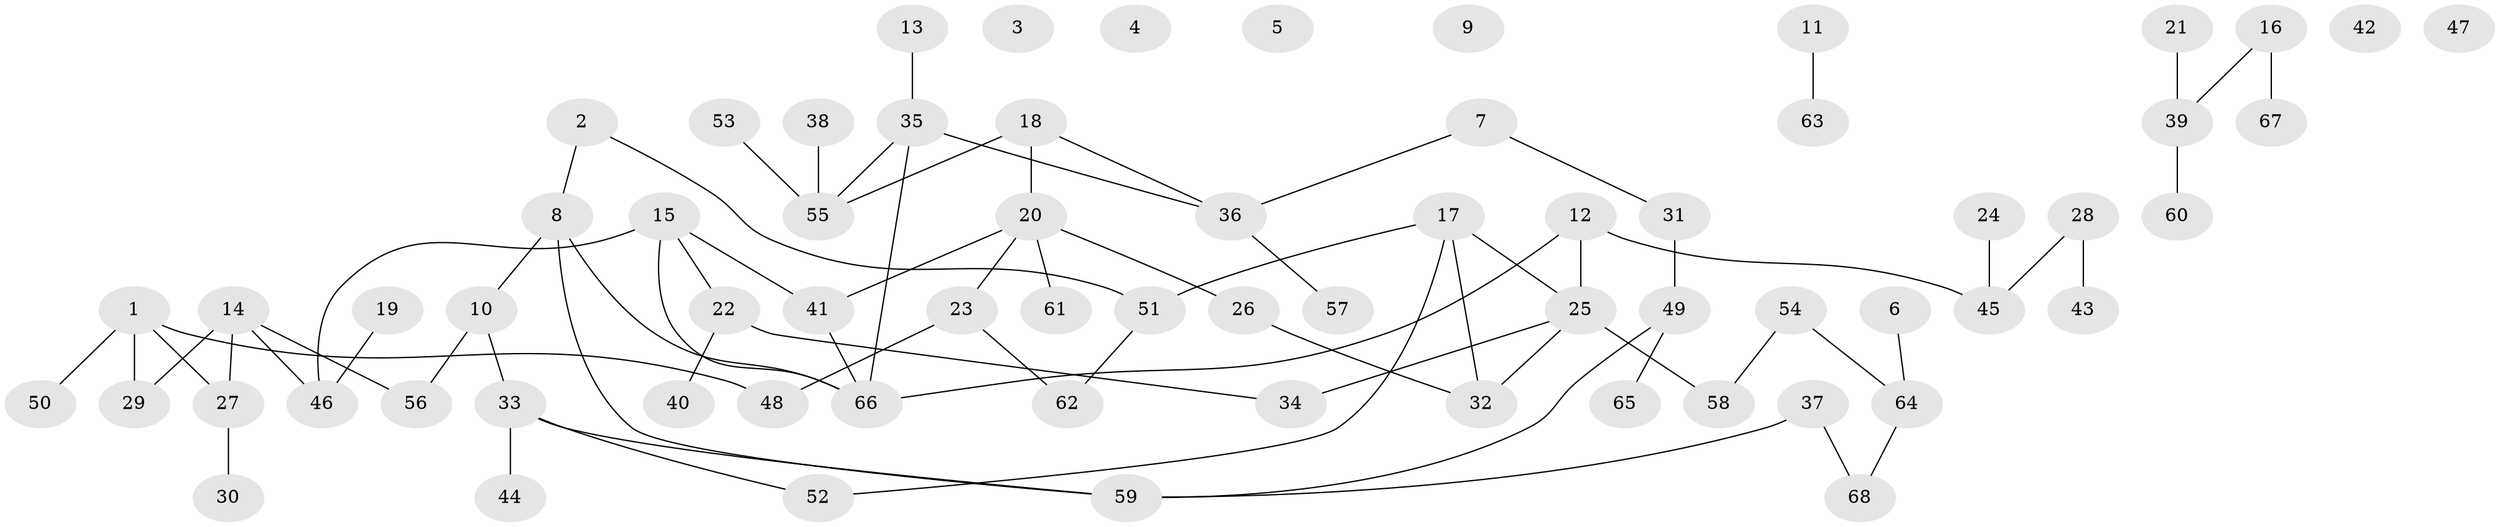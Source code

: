 // coarse degree distribution, {4: 0.08695652173913043, 3: 0.17391304347826086, 0: 0.15217391304347827, 1: 0.2391304347826087, 2: 0.2391304347826087, 5: 0.10869565217391304}
// Generated by graph-tools (version 1.1) at 2025/23/03/03/25 07:23:26]
// undirected, 68 vertices, 74 edges
graph export_dot {
graph [start="1"]
  node [color=gray90,style=filled];
  1;
  2;
  3;
  4;
  5;
  6;
  7;
  8;
  9;
  10;
  11;
  12;
  13;
  14;
  15;
  16;
  17;
  18;
  19;
  20;
  21;
  22;
  23;
  24;
  25;
  26;
  27;
  28;
  29;
  30;
  31;
  32;
  33;
  34;
  35;
  36;
  37;
  38;
  39;
  40;
  41;
  42;
  43;
  44;
  45;
  46;
  47;
  48;
  49;
  50;
  51;
  52;
  53;
  54;
  55;
  56;
  57;
  58;
  59;
  60;
  61;
  62;
  63;
  64;
  65;
  66;
  67;
  68;
  1 -- 27;
  1 -- 29;
  1 -- 48;
  1 -- 50;
  2 -- 8;
  2 -- 51;
  6 -- 64;
  7 -- 31;
  7 -- 36;
  8 -- 10;
  8 -- 59;
  8 -- 66;
  10 -- 33;
  10 -- 56;
  11 -- 63;
  12 -- 25;
  12 -- 45;
  12 -- 66;
  13 -- 35;
  14 -- 27;
  14 -- 29;
  14 -- 46;
  14 -- 56;
  15 -- 22;
  15 -- 41;
  15 -- 46;
  15 -- 66;
  16 -- 39;
  16 -- 67;
  17 -- 25;
  17 -- 32;
  17 -- 51;
  17 -- 52;
  18 -- 20;
  18 -- 36;
  18 -- 55;
  19 -- 46;
  20 -- 23;
  20 -- 26;
  20 -- 41;
  20 -- 61;
  21 -- 39;
  22 -- 34;
  22 -- 40;
  23 -- 48;
  23 -- 62;
  24 -- 45;
  25 -- 32;
  25 -- 34;
  25 -- 58;
  26 -- 32;
  27 -- 30;
  28 -- 43;
  28 -- 45;
  31 -- 49;
  33 -- 44;
  33 -- 52;
  33 -- 59;
  35 -- 36;
  35 -- 55;
  35 -- 66;
  36 -- 57;
  37 -- 59;
  37 -- 68;
  38 -- 55;
  39 -- 60;
  41 -- 66;
  49 -- 59;
  49 -- 65;
  51 -- 62;
  53 -- 55;
  54 -- 58;
  54 -- 64;
  64 -- 68;
}
